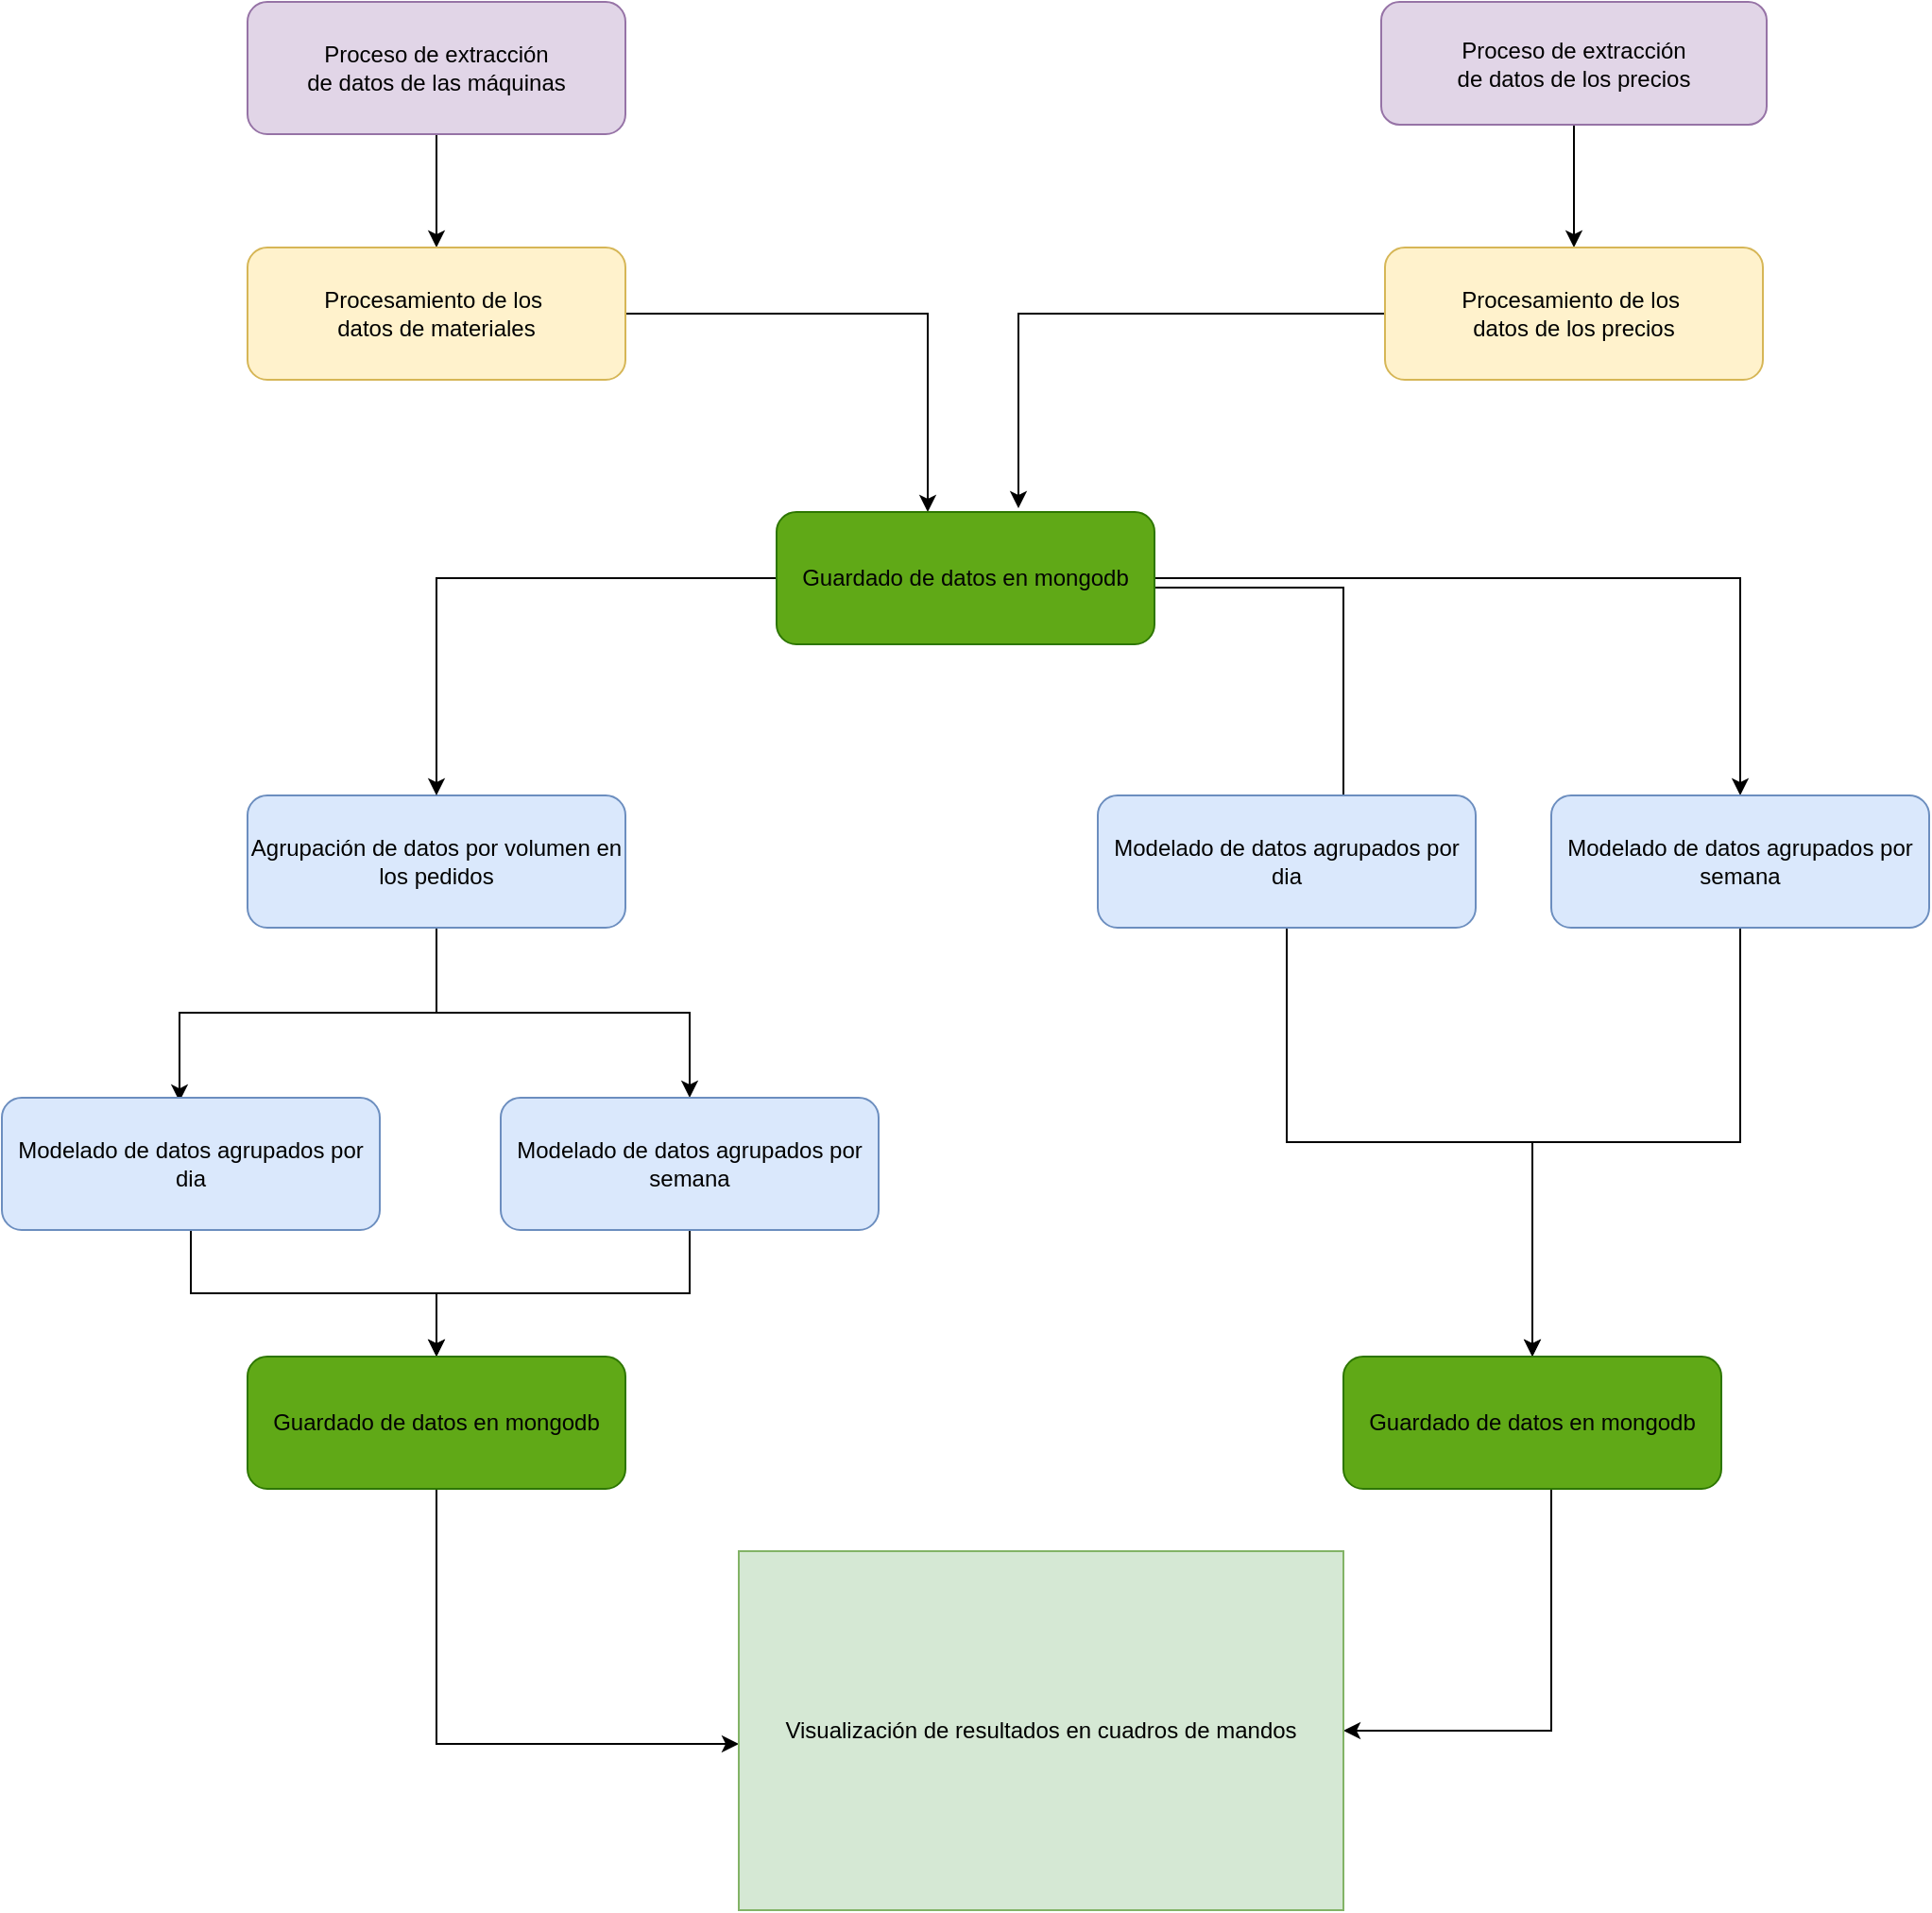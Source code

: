 <mxfile version="16.5.1" type="device"><diagram id="fi0A_cJHVivolAmx-Vby" name="Page-1"><mxGraphModel dx="2031" dy="1236" grid="1" gridSize="10" guides="1" tooltips="1" connect="1" arrows="1" fold="1" page="1" pageScale="1" pageWidth="1169" pageHeight="1654" math="0" shadow="0"><root><mxCell id="0"/><mxCell id="1" parent="0"/><mxCell id="Ehty016bpRb7GxDB8mf_-1" style="edgeStyle=orthogonalEdgeStyle;rounded=0;orthogonalLoop=1;jettySize=auto;html=1;entryX=0.5;entryY=0;entryDx=0;entryDy=0;" parent="1" source="Ehty016bpRb7GxDB8mf_-2" target="Ehty016bpRb7GxDB8mf_-6" edge="1"><mxGeometry relative="1" as="geometry"/></mxCell><mxCell id="Ehty016bpRb7GxDB8mf_-2" value="Proceso de extracción&lt;br&gt;de datos de las máquinas" style="rounded=1;whiteSpace=wrap;html=1;fillColor=#e1d5e7;strokeColor=#9673a6;" parent="1" vertex="1"><mxGeometry x="180" y="40" width="200" height="70" as="geometry"/></mxCell><mxCell id="Ehty016bpRb7GxDB8mf_-3" style="edgeStyle=orthogonalEdgeStyle;rounded=0;orthogonalLoop=1;jettySize=auto;html=1;" parent="1" source="Ehty016bpRb7GxDB8mf_-4" target="Ehty016bpRb7GxDB8mf_-7" edge="1"><mxGeometry relative="1" as="geometry"/></mxCell><mxCell id="Ehty016bpRb7GxDB8mf_-4" value="Proceso de extracción &lt;br&gt;de datos de los precios" style="rounded=1;whiteSpace=wrap;html=1;fillColor=#e1d5e7;strokeColor=#9673a6;" parent="1" vertex="1"><mxGeometry x="780" y="40" width="204" height="65" as="geometry"/></mxCell><mxCell id="Ehty016bpRb7GxDB8mf_-15" style="edgeStyle=orthogonalEdgeStyle;rounded=0;orthogonalLoop=1;jettySize=auto;html=1;" parent="1" source="Ehty016bpRb7GxDB8mf_-6" target="Ehty016bpRb7GxDB8mf_-14" edge="1"><mxGeometry relative="1" as="geometry"><Array as="points"><mxPoint x="540" y="205"/></Array></mxGeometry></mxCell><mxCell id="Ehty016bpRb7GxDB8mf_-6" value="Procesamiento de los&amp;nbsp;&lt;br&gt;datos de materiales" style="rounded=1;whiteSpace=wrap;html=1;fillColor=#fff2cc;strokeColor=#d6b656;" parent="1" vertex="1"><mxGeometry x="180" y="170" width="200" height="70" as="geometry"/></mxCell><mxCell id="Ehty016bpRb7GxDB8mf_-18" style="edgeStyle=orthogonalEdgeStyle;rounded=0;orthogonalLoop=1;jettySize=auto;html=1;entryX=0.64;entryY=-0.029;entryDx=0;entryDy=0;entryPerimeter=0;fontColor=#030303;" parent="1" source="Ehty016bpRb7GxDB8mf_-7" target="Ehty016bpRb7GxDB8mf_-14" edge="1"><mxGeometry relative="1" as="geometry"/></mxCell><mxCell id="Ehty016bpRb7GxDB8mf_-7" value="Procesamiento de los&amp;nbsp;&lt;br&gt;datos de los precios" style="rounded=1;whiteSpace=wrap;html=1;fillColor=#fff2cc;strokeColor=#d6b656;" parent="1" vertex="1"><mxGeometry x="782" y="170" width="200" height="70" as="geometry"/></mxCell><mxCell id="Ehty016bpRb7GxDB8mf_-11" style="edgeStyle=orthogonalEdgeStyle;rounded=0;orthogonalLoop=1;jettySize=auto;html=1;entryX=0.47;entryY=0.029;entryDx=0;entryDy=0;entryPerimeter=0;" parent="1" source="Ehty016bpRb7GxDB8mf_-8" target="Ehty016bpRb7GxDB8mf_-9" edge="1"><mxGeometry relative="1" as="geometry"/></mxCell><mxCell id="Ehty016bpRb7GxDB8mf_-12" style="edgeStyle=orthogonalEdgeStyle;rounded=0;orthogonalLoop=1;jettySize=auto;html=1;" parent="1" source="Ehty016bpRb7GxDB8mf_-8" target="Ehty016bpRb7GxDB8mf_-10" edge="1"><mxGeometry relative="1" as="geometry"/></mxCell><mxCell id="Ehty016bpRb7GxDB8mf_-8" value="Agrupación de datos por volumen en los pedidos" style="rounded=1;whiteSpace=wrap;html=1;fillColor=#dae8fc;strokeColor=#6c8ebf;" parent="1" vertex="1"><mxGeometry x="180" y="460" width="200" height="70" as="geometry"/></mxCell><mxCell id="mZKzt28EPWwAXWqG4nI--2" style="edgeStyle=orthogonalEdgeStyle;rounded=0;orthogonalLoop=1;jettySize=auto;html=1;" edge="1" parent="1" source="Ehty016bpRb7GxDB8mf_-9" target="mZKzt28EPWwAXWqG4nI--1"><mxGeometry relative="1" as="geometry"/></mxCell><mxCell id="Ehty016bpRb7GxDB8mf_-9" value="Modelado de datos agrupados por dia" style="rounded=1;whiteSpace=wrap;html=1;fillColor=#dae8fc;strokeColor=#6c8ebf;" parent="1" vertex="1"><mxGeometry x="50" y="620" width="200" height="70" as="geometry"/></mxCell><mxCell id="mZKzt28EPWwAXWqG4nI--3" style="edgeStyle=orthogonalEdgeStyle;rounded=0;orthogonalLoop=1;jettySize=auto;html=1;entryX=0.5;entryY=0;entryDx=0;entryDy=0;" edge="1" parent="1" source="Ehty016bpRb7GxDB8mf_-10" target="mZKzt28EPWwAXWqG4nI--1"><mxGeometry relative="1" as="geometry"/></mxCell><mxCell id="Ehty016bpRb7GxDB8mf_-10" value="Modelado de datos agrupados por semana" style="rounded=1;whiteSpace=wrap;html=1;fillColor=#dae8fc;strokeColor=#6c8ebf;" parent="1" vertex="1"><mxGeometry x="314" y="620" width="200" height="70" as="geometry"/></mxCell><mxCell id="Ehty016bpRb7GxDB8mf_-16" style="edgeStyle=orthogonalEdgeStyle;rounded=0;orthogonalLoop=1;jettySize=auto;html=1;" parent="1" source="Ehty016bpRb7GxDB8mf_-14" target="Ehty016bpRb7GxDB8mf_-8" edge="1"><mxGeometry relative="1" as="geometry"/></mxCell><mxCell id="Ehty016bpRb7GxDB8mf_-25" style="edgeStyle=orthogonalEdgeStyle;rounded=0;orthogonalLoop=1;jettySize=auto;html=1;entryX=0.55;entryY=0.143;entryDx=0;entryDy=0;entryPerimeter=0;fontColor=#030303;" parent="1" source="Ehty016bpRb7GxDB8mf_-14" target="Ehty016bpRb7GxDB8mf_-20" edge="1"><mxGeometry relative="1" as="geometry"><Array as="points"><mxPoint x="760" y="350"/></Array></mxGeometry></mxCell><mxCell id="Ehty016bpRb7GxDB8mf_-26" style="edgeStyle=orthogonalEdgeStyle;rounded=0;orthogonalLoop=1;jettySize=auto;html=1;entryX=0.5;entryY=0;entryDx=0;entryDy=0;fontColor=#030303;" parent="1" source="Ehty016bpRb7GxDB8mf_-14" target="Ehty016bpRb7GxDB8mf_-21" edge="1"><mxGeometry relative="1" as="geometry"/></mxCell><mxCell id="Ehty016bpRb7GxDB8mf_-14" value="Guardado de datos en mongodb" style="rounded=1;whiteSpace=wrap;html=1;fillColor=#60a917;strokeColor=#2D7600;fontColor=#030303;" parent="1" vertex="1"><mxGeometry x="460" y="310" width="200" height="70" as="geometry"/></mxCell><mxCell id="mZKzt28EPWwAXWqG4nI--5" style="edgeStyle=orthogonalEdgeStyle;rounded=0;orthogonalLoop=1;jettySize=auto;html=1;entryX=0.5;entryY=0;entryDx=0;entryDy=0;" edge="1" parent="1" source="Ehty016bpRb7GxDB8mf_-20" target="mZKzt28EPWwAXWqG4nI--4"><mxGeometry relative="1" as="geometry"/></mxCell><mxCell id="Ehty016bpRb7GxDB8mf_-20" value="Modelado de datos agrupados por dia" style="rounded=1;whiteSpace=wrap;html=1;fillColor=#dae8fc;strokeColor=#6c8ebf;" parent="1" vertex="1"><mxGeometry x="630" y="460" width="200" height="70" as="geometry"/></mxCell><mxCell id="mZKzt28EPWwAXWqG4nI--6" style="edgeStyle=orthogonalEdgeStyle;rounded=0;orthogonalLoop=1;jettySize=auto;html=1;" edge="1" parent="1" source="Ehty016bpRb7GxDB8mf_-21" target="mZKzt28EPWwAXWqG4nI--4"><mxGeometry relative="1" as="geometry"/></mxCell><mxCell id="Ehty016bpRb7GxDB8mf_-21" value="Modelado de datos agrupados por semana" style="rounded=1;whiteSpace=wrap;html=1;fillColor=#dae8fc;strokeColor=#6c8ebf;" parent="1" vertex="1"><mxGeometry x="870" y="460" width="200" height="70" as="geometry"/></mxCell><mxCell id="mZKzt28EPWwAXWqG4nI--9" style="edgeStyle=orthogonalEdgeStyle;rounded=0;orthogonalLoop=1;jettySize=auto;html=1;entryX=0;entryY=0.537;entryDx=0;entryDy=0;entryPerimeter=0;" edge="1" parent="1" source="mZKzt28EPWwAXWqG4nI--1" target="mZKzt28EPWwAXWqG4nI--8"><mxGeometry relative="1" as="geometry"><Array as="points"><mxPoint x="280" y="962"/></Array></mxGeometry></mxCell><mxCell id="mZKzt28EPWwAXWqG4nI--1" value="Guardado de datos en mongodb" style="rounded=1;whiteSpace=wrap;html=1;fillColor=#60a917;strokeColor=#2D7600;fontColor=#030303;" vertex="1" parent="1"><mxGeometry x="180" y="757" width="200" height="70" as="geometry"/></mxCell><mxCell id="mZKzt28EPWwAXWqG4nI--10" style="edgeStyle=orthogonalEdgeStyle;rounded=0;orthogonalLoop=1;jettySize=auto;html=1;entryX=1;entryY=0.5;entryDx=0;entryDy=0;" edge="1" parent="1" source="mZKzt28EPWwAXWqG4nI--4" target="mZKzt28EPWwAXWqG4nI--8"><mxGeometry relative="1" as="geometry"><Array as="points"><mxPoint x="870" y="955"/></Array></mxGeometry></mxCell><mxCell id="mZKzt28EPWwAXWqG4nI--4" value="Guardado de datos en mongodb" style="rounded=1;whiteSpace=wrap;html=1;fillColor=#60a917;strokeColor=#2D7600;fontColor=#030303;" vertex="1" parent="1"><mxGeometry x="760" y="757" width="200" height="70" as="geometry"/></mxCell><mxCell id="mZKzt28EPWwAXWqG4nI--8" value="Visualización de resultados en cuadros de mandos" style="rounded=0;whiteSpace=wrap;html=1;fillColor=#d5e8d4;strokeColor=#82b366;" vertex="1" parent="1"><mxGeometry x="440" y="860" width="320" height="190" as="geometry"/></mxCell></root></mxGraphModel></diagram></mxfile>
